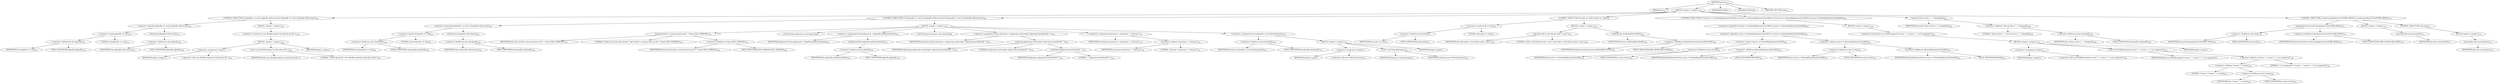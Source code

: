 digraph "execute" {  
"185" [label = <(METHOD,execute)<SUB>143</SUB>> ]
"19" [label = <(PARAM,this)<SUB>143</SUB>> ]
"186" [label = <(BLOCK,&lt;empty&gt;,&lt;empty&gt;)<SUB>143</SUB>> ]
"187" [label = <(CONTROL_STRUCTURE,if (ejbjarfile == null || ejbjarfile.isDirectory()),if (ejbjarfile == null || ejbjarfile.isDirectory()))<SUB>144</SUB>> ]
"188" [label = <(&lt;operator&gt;.logicalOr,ejbjarfile == null || ejbjarfile.isDirectory())<SUB>144</SUB>> ]
"189" [label = <(&lt;operator&gt;.equals,ejbjarfile == null)<SUB>144</SUB>> ]
"190" [label = <(&lt;operator&gt;.fieldAccess,this.ejbjarfile)<SUB>144</SUB>> ]
"191" [label = <(IDENTIFIER,this,ejbjarfile == null)<SUB>144</SUB>> ]
"192" [label = <(FIELD_IDENTIFIER,ejbjarfile,ejbjarfile)<SUB>144</SUB>> ]
"193" [label = <(LITERAL,null,ejbjarfile == null)<SUB>144</SUB>> ]
"194" [label = <(isDirectory,ejbjarfile.isDirectory())<SUB>144</SUB>> ]
"195" [label = <(&lt;operator&gt;.fieldAccess,this.ejbjarfile)<SUB>144</SUB>> ]
"196" [label = <(IDENTIFIER,this,ejbjarfile.isDirectory())<SUB>144</SUB>> ]
"197" [label = <(FIELD_IDENTIFIER,ejbjarfile,ejbjarfile)<SUB>144</SUB>> ]
"198" [label = <(BLOCK,&lt;empty&gt;,&lt;empty&gt;)<SUB>144</SUB>> ]
"199" [label = <(&lt;operator&gt;.throw,throw new BuildException(&quot;invalid ejb jar file.&quot;);)<SUB>145</SUB>> ]
"200" [label = <(BLOCK,&lt;empty&gt;,&lt;empty&gt;)<SUB>145</SUB>> ]
"201" [label = <(&lt;operator&gt;.assignment,&lt;empty&gt;)> ]
"202" [label = <(IDENTIFIER,$obj1,&lt;empty&gt;)> ]
"203" [label = <(&lt;operator&gt;.alloc,new BuildException(&quot;invalid ejb jar file.&quot;))<SUB>145</SUB>> ]
"204" [label = <(&lt;init&gt;,new BuildException(&quot;invalid ejb jar file.&quot;))<SUB>145</SUB>> ]
"205" [label = <(IDENTIFIER,$obj1,new BuildException(&quot;invalid ejb jar file.&quot;))> ]
"206" [label = <(LITERAL,&quot;invalid ejb jar file.&quot;,new BuildException(&quot;invalid ejb jar file.&quot;))<SUB>145</SUB>> ]
"207" [label = <(IDENTIFIER,$obj1,&lt;empty&gt;)> ]
"208" [label = <(CONTROL_STRUCTURE,if (clientjarfile == null || clientjarfile.isDirectory()),if (clientjarfile == null || clientjarfile.isDirectory()))<SUB>148</SUB>> ]
"209" [label = <(&lt;operator&gt;.logicalOr,clientjarfile == null || clientjarfile.isDirectory())<SUB>148</SUB>> ]
"210" [label = <(&lt;operator&gt;.equals,clientjarfile == null)<SUB>148</SUB>> ]
"211" [label = <(&lt;operator&gt;.fieldAccess,this.clientjarfile)<SUB>148</SUB>> ]
"212" [label = <(IDENTIFIER,this,clientjarfile == null)<SUB>148</SUB>> ]
"213" [label = <(FIELD_IDENTIFIER,clientjarfile,clientjarfile)<SUB>148</SUB>> ]
"214" [label = <(LITERAL,null,clientjarfile == null)<SUB>148</SUB>> ]
"215" [label = <(isDirectory,clientjarfile.isDirectory())<SUB>148</SUB>> ]
"216" [label = <(&lt;operator&gt;.fieldAccess,this.clientjarfile)<SUB>148</SUB>> ]
"217" [label = <(IDENTIFIER,this,clientjarfile.isDirectory())<SUB>148</SUB>> ]
"218" [label = <(FIELD_IDENTIFIER,clientjarfile,clientjarfile)<SUB>148</SUB>> ]
"219" [label = <(BLOCK,&lt;empty&gt;,&lt;empty&gt;)<SUB>148</SUB>> ]
"220" [label = <(log,log(&quot;invalid or missing client jar file.&quot;, Project.MSG_VERBOSE))<SUB>149</SUB>> ]
"18" [label = <(IDENTIFIER,this,log(&quot;invalid or missing client jar file.&quot;, Project.MSG_VERBOSE))<SUB>149</SUB>> ]
"221" [label = <(LITERAL,&quot;invalid or missing client jar file.&quot;,log(&quot;invalid or missing client jar file.&quot;, Project.MSG_VERBOSE))<SUB>149</SUB>> ]
"222" [label = <(&lt;operator&gt;.fieldAccess,Project.MSG_VERBOSE)<SUB>149</SUB>> ]
"223" [label = <(IDENTIFIER,Project,log(&quot;invalid or missing client jar file.&quot;, Project.MSG_VERBOSE))<SUB>149</SUB>> ]
"224" [label = <(FIELD_IDENTIFIER,MSG_VERBOSE,MSG_VERBOSE)<SUB>149</SUB>> ]
"225" [label = <(LOCAL,String ejbjarname: java.lang.String)> ]
"226" [label = <(&lt;operator&gt;.assignment,String ejbjarname = ejbjarfile.getAbsolutePath())<SUB>150</SUB>> ]
"227" [label = <(IDENTIFIER,ejbjarname,String ejbjarname = ejbjarfile.getAbsolutePath())<SUB>150</SUB>> ]
"228" [label = <(getAbsolutePath,ejbjarfile.getAbsolutePath())<SUB>150</SUB>> ]
"229" [label = <(&lt;operator&gt;.fieldAccess,this.ejbjarfile)<SUB>150</SUB>> ]
"230" [label = <(IDENTIFIER,this,ejbjarfile.getAbsolutePath())<SUB>150</SUB>> ]
"231" [label = <(FIELD_IDENTIFIER,ejbjarfile,ejbjarfile)<SUB>150</SUB>> ]
"232" [label = <(LOCAL,String clientname: java.lang.String)> ]
"233" [label = <(&lt;operator&gt;.assignment,String clientname = ejbjarname.substring(0, ejbjarname.lastIndexOf(&quot;.&quot;)))<SUB>152</SUB>> ]
"234" [label = <(IDENTIFIER,clientname,String clientname = ejbjarname.substring(0, ejbjarname.lastIndexOf(&quot;.&quot;)))<SUB>152</SUB>> ]
"235" [label = <(substring,ejbjarname.substring(0, ejbjarname.lastIndexOf(&quot;.&quot;)))<SUB>152</SUB>> ]
"236" [label = <(IDENTIFIER,ejbjarname,ejbjarname.substring(0, ejbjarname.lastIndexOf(&quot;.&quot;)))<SUB>152</SUB>> ]
"237" [label = <(LITERAL,0,ejbjarname.substring(0, ejbjarname.lastIndexOf(&quot;.&quot;)))<SUB>152</SUB>> ]
"238" [label = <(lastIndexOf,ejbjarname.lastIndexOf(&quot;.&quot;))<SUB>152</SUB>> ]
"239" [label = <(IDENTIFIER,ejbjarname,ejbjarname.lastIndexOf(&quot;.&quot;))<SUB>152</SUB>> ]
"240" [label = <(LITERAL,&quot;.&quot;,ejbjarname.lastIndexOf(&quot;.&quot;))<SUB>152</SUB>> ]
"241" [label = <(&lt;operator&gt;.assignment,clientname = clientname + &quot;client.jar&quot;)<SUB>153</SUB>> ]
"242" [label = <(IDENTIFIER,clientname,clientname = clientname + &quot;client.jar&quot;)<SUB>153</SUB>> ]
"243" [label = <(&lt;operator&gt;.addition,clientname + &quot;client.jar&quot;)<SUB>153</SUB>> ]
"244" [label = <(IDENTIFIER,clientname,clientname + &quot;client.jar&quot;)<SUB>153</SUB>> ]
"245" [label = <(LITERAL,&quot;client.jar&quot;,clientname + &quot;client.jar&quot;)<SUB>153</SUB>> ]
"246" [label = <(&lt;operator&gt;.assignment,this.clientjarfile = new File(clientname))<SUB>154</SUB>> ]
"247" [label = <(&lt;operator&gt;.fieldAccess,this.clientjarfile)<SUB>154</SUB>> ]
"248" [label = <(IDENTIFIER,this,this.clientjarfile = new File(clientname))<SUB>154</SUB>> ]
"249" [label = <(FIELD_IDENTIFIER,clientjarfile,clientjarfile)<SUB>154</SUB>> ]
"250" [label = <(BLOCK,&lt;empty&gt;,&lt;empty&gt;)<SUB>154</SUB>> ]
"251" [label = <(&lt;operator&gt;.assignment,&lt;empty&gt;)> ]
"252" [label = <(IDENTIFIER,$obj2,&lt;empty&gt;)> ]
"253" [label = <(&lt;operator&gt;.alloc,new File(clientname))<SUB>154</SUB>> ]
"254" [label = <(&lt;init&gt;,new File(clientname))<SUB>154</SUB>> ]
"255" [label = <(IDENTIFIER,$obj2,new File(clientname))> ]
"256" [label = <(IDENTIFIER,clientname,new File(clientname))<SUB>154</SUB>> ]
"257" [label = <(IDENTIFIER,$obj2,&lt;empty&gt;)> ]
"258" [label = <(CONTROL_STRUCTURE,if (mode == null),if (mode == null))<SUB>157</SUB>> ]
"259" [label = <(&lt;operator&gt;.equals,mode == null)<SUB>157</SUB>> ]
"260" [label = <(&lt;operator&gt;.fieldAccess,this.mode)<SUB>157</SUB>> ]
"261" [label = <(IDENTIFIER,this,mode == null)<SUB>157</SUB>> ]
"262" [label = <(FIELD_IDENTIFIER,mode,mode)<SUB>157</SUB>> ]
"263" [label = <(LITERAL,null,mode == null)<SUB>157</SUB>> ]
"264" [label = <(BLOCK,&lt;empty&gt;,&lt;empty&gt;)<SUB>157</SUB>> ]
"265" [label = <(log,log(&quot;mode is null default mode  is java&quot;))<SUB>158</SUB>> ]
"20" [label = <(IDENTIFIER,this,log(&quot;mode is null default mode  is java&quot;))<SUB>158</SUB>> ]
"266" [label = <(LITERAL,&quot;mode is null default mode  is java&quot;,log(&quot;mode is null default mode  is java&quot;))<SUB>158</SUB>> ]
"267" [label = <(setMode,this.setMode(JAVA_MODE))<SUB>159</SUB>> ]
"21" [label = <(IDENTIFIER,this,this.setMode(JAVA_MODE))<SUB>159</SUB>> ]
"268" [label = <(&lt;operator&gt;.fieldAccess,BorlandGenerateClient.JAVA_MODE)<SUB>159</SUB>> ]
"269" [label = <(IDENTIFIER,BorlandGenerateClient,this.setMode(JAVA_MODE))<SUB>159</SUB>> ]
"270" [label = <(FIELD_IDENTIFIER,JAVA_MODE,JAVA_MODE)<SUB>159</SUB>> ]
"271" [label = <(CONTROL_STRUCTURE,if (!(version == BorlandDeploymentTool.BES || version == BorlandDeploymentTool.BAS)),if (!(version == BorlandDeploymentTool.BES || version == BorlandDeploymentTool.BAS)))<SUB>162</SUB>> ]
"272" [label = <(&lt;operator&gt;.logicalNot,!(version == BorlandDeploymentTool.BES || version == BorlandDeploymentTool.BAS))<SUB>162</SUB>> ]
"273" [label = <(&lt;operator&gt;.logicalOr,version == BorlandDeploymentTool.BES || version == BorlandDeploymentTool.BAS)<SUB>162</SUB>> ]
"274" [label = <(&lt;operator&gt;.equals,version == BorlandDeploymentTool.BES)<SUB>162</SUB>> ]
"275" [label = <(&lt;operator&gt;.fieldAccess,this.version)<SUB>162</SUB>> ]
"276" [label = <(IDENTIFIER,this,version == BorlandDeploymentTool.BES)<SUB>162</SUB>> ]
"277" [label = <(FIELD_IDENTIFIER,version,version)<SUB>162</SUB>> ]
"278" [label = <(&lt;operator&gt;.fieldAccess,BorlandDeploymentTool.BES)<SUB>162</SUB>> ]
"279" [label = <(IDENTIFIER,BorlandDeploymentTool,version == BorlandDeploymentTool.BES)<SUB>162</SUB>> ]
"280" [label = <(FIELD_IDENTIFIER,BES,BES)<SUB>162</SUB>> ]
"281" [label = <(&lt;operator&gt;.equals,version == BorlandDeploymentTool.BAS)<SUB>163</SUB>> ]
"282" [label = <(&lt;operator&gt;.fieldAccess,this.version)<SUB>163</SUB>> ]
"283" [label = <(IDENTIFIER,this,version == BorlandDeploymentTool.BAS)<SUB>163</SUB>> ]
"284" [label = <(FIELD_IDENTIFIER,version,version)<SUB>163</SUB>> ]
"285" [label = <(&lt;operator&gt;.fieldAccess,BorlandDeploymentTool.BAS)<SUB>163</SUB>> ]
"286" [label = <(IDENTIFIER,BorlandDeploymentTool,version == BorlandDeploymentTool.BAS)<SUB>163</SUB>> ]
"287" [label = <(FIELD_IDENTIFIER,BAS,BAS)<SUB>163</SUB>> ]
"288" [label = <(BLOCK,&lt;empty&gt;,&lt;empty&gt;)<SUB>163</SUB>> ]
"289" [label = <(&lt;operator&gt;.throw,throw new BuildException(&quot;version &quot; + version + &quot; is not supported&quot;);)<SUB>164</SUB>> ]
"290" [label = <(BLOCK,&lt;empty&gt;,&lt;empty&gt;)<SUB>164</SUB>> ]
"291" [label = <(&lt;operator&gt;.assignment,&lt;empty&gt;)> ]
"292" [label = <(IDENTIFIER,$obj3,&lt;empty&gt;)> ]
"293" [label = <(&lt;operator&gt;.alloc,new BuildException(&quot;version &quot; + version + &quot; is not supported&quot;))<SUB>164</SUB>> ]
"294" [label = <(&lt;init&gt;,new BuildException(&quot;version &quot; + version + &quot; is not supported&quot;))<SUB>164</SUB>> ]
"295" [label = <(IDENTIFIER,$obj3,new BuildException(&quot;version &quot; + version + &quot; is not supported&quot;))> ]
"296" [label = <(&lt;operator&gt;.addition,&quot;version &quot; + version + &quot; is not supported&quot;)<SUB>164</SUB>> ]
"297" [label = <(&lt;operator&gt;.addition,&quot;version &quot; + version)<SUB>164</SUB>> ]
"298" [label = <(LITERAL,&quot;version &quot;,&quot;version &quot; + version)<SUB>164</SUB>> ]
"299" [label = <(&lt;operator&gt;.fieldAccess,this.version)<SUB>164</SUB>> ]
"300" [label = <(IDENTIFIER,this,&quot;version &quot; + version)<SUB>164</SUB>> ]
"301" [label = <(FIELD_IDENTIFIER,version,version)<SUB>164</SUB>> ]
"302" [label = <(LITERAL,&quot; is not supported&quot;,&quot;version &quot; + version + &quot; is not supported&quot;)<SUB>165</SUB>> ]
"303" [label = <(IDENTIFIER,$obj3,&lt;empty&gt;)> ]
"304" [label = <(log,log(&quot;client jar file is &quot; + clientjarfile))<SUB>168</SUB>> ]
"22" [label = <(IDENTIFIER,this,log(&quot;client jar file is &quot; + clientjarfile))<SUB>168</SUB>> ]
"305" [label = <(&lt;operator&gt;.addition,&quot;client jar file is &quot; + clientjarfile)<SUB>168</SUB>> ]
"306" [label = <(LITERAL,&quot;client jar file is &quot;,&quot;client jar file is &quot; + clientjarfile)<SUB>168</SUB>> ]
"307" [label = <(&lt;operator&gt;.fieldAccess,this.clientjarfile)<SUB>168</SUB>> ]
"308" [label = <(IDENTIFIER,this,&quot;client jar file is &quot; + clientjarfile)<SUB>168</SUB>> ]
"309" [label = <(FIELD_IDENTIFIER,clientjarfile,clientjarfile)<SUB>168</SUB>> ]
"310" [label = <(CONTROL_STRUCTURE,if (mode.equalsIgnoreCase(FORK_MODE)),if (mode.equalsIgnoreCase(FORK_MODE)))<SUB>170</SUB>> ]
"311" [label = <(equalsIgnoreCase,mode.equalsIgnoreCase(FORK_MODE))<SUB>170</SUB>> ]
"312" [label = <(&lt;operator&gt;.fieldAccess,this.mode)<SUB>170</SUB>> ]
"313" [label = <(IDENTIFIER,this,mode.equalsIgnoreCase(FORK_MODE))<SUB>170</SUB>> ]
"314" [label = <(FIELD_IDENTIFIER,mode,mode)<SUB>170</SUB>> ]
"315" [label = <(&lt;operator&gt;.fieldAccess,BorlandGenerateClient.FORK_MODE)<SUB>170</SUB>> ]
"316" [label = <(IDENTIFIER,BorlandGenerateClient,mode.equalsIgnoreCase(FORK_MODE))<SUB>170</SUB>> ]
"317" [label = <(FIELD_IDENTIFIER,FORK_MODE,FORK_MODE)<SUB>170</SUB>> ]
"318" [label = <(BLOCK,&lt;empty&gt;,&lt;empty&gt;)<SUB>170</SUB>> ]
"319" [label = <(executeFork,this.executeFork())<SUB>171</SUB>> ]
"23" [label = <(IDENTIFIER,this,this.executeFork())<SUB>171</SUB>> ]
"320" [label = <(CONTROL_STRUCTURE,else,else)<SUB>172</SUB>> ]
"321" [label = <(BLOCK,&lt;empty&gt;,&lt;empty&gt;)<SUB>172</SUB>> ]
"322" [label = <(executeJava,this.executeJava())<SUB>173</SUB>> ]
"24" [label = <(IDENTIFIER,this,this.executeJava())<SUB>173</SUB>> ]
"323" [label = <(MODIFIER,PUBLIC)> ]
"324" [label = <(MODIFIER,VIRTUAL)> ]
"325" [label = <(METHOD_RETURN,void)<SUB>143</SUB>> ]
  "185" -> "19" 
  "185" -> "186" 
  "185" -> "323" 
  "185" -> "324" 
  "185" -> "325" 
  "186" -> "187" 
  "186" -> "208" 
  "186" -> "258" 
  "186" -> "271" 
  "186" -> "304" 
  "186" -> "310" 
  "187" -> "188" 
  "187" -> "198" 
  "188" -> "189" 
  "188" -> "194" 
  "189" -> "190" 
  "189" -> "193" 
  "190" -> "191" 
  "190" -> "192" 
  "194" -> "195" 
  "195" -> "196" 
  "195" -> "197" 
  "198" -> "199" 
  "199" -> "200" 
  "200" -> "201" 
  "200" -> "204" 
  "200" -> "207" 
  "201" -> "202" 
  "201" -> "203" 
  "204" -> "205" 
  "204" -> "206" 
  "208" -> "209" 
  "208" -> "219" 
  "209" -> "210" 
  "209" -> "215" 
  "210" -> "211" 
  "210" -> "214" 
  "211" -> "212" 
  "211" -> "213" 
  "215" -> "216" 
  "216" -> "217" 
  "216" -> "218" 
  "219" -> "220" 
  "219" -> "225" 
  "219" -> "226" 
  "219" -> "232" 
  "219" -> "233" 
  "219" -> "241" 
  "219" -> "246" 
  "220" -> "18" 
  "220" -> "221" 
  "220" -> "222" 
  "222" -> "223" 
  "222" -> "224" 
  "226" -> "227" 
  "226" -> "228" 
  "228" -> "229" 
  "229" -> "230" 
  "229" -> "231" 
  "233" -> "234" 
  "233" -> "235" 
  "235" -> "236" 
  "235" -> "237" 
  "235" -> "238" 
  "238" -> "239" 
  "238" -> "240" 
  "241" -> "242" 
  "241" -> "243" 
  "243" -> "244" 
  "243" -> "245" 
  "246" -> "247" 
  "246" -> "250" 
  "247" -> "248" 
  "247" -> "249" 
  "250" -> "251" 
  "250" -> "254" 
  "250" -> "257" 
  "251" -> "252" 
  "251" -> "253" 
  "254" -> "255" 
  "254" -> "256" 
  "258" -> "259" 
  "258" -> "264" 
  "259" -> "260" 
  "259" -> "263" 
  "260" -> "261" 
  "260" -> "262" 
  "264" -> "265" 
  "264" -> "267" 
  "265" -> "20" 
  "265" -> "266" 
  "267" -> "21" 
  "267" -> "268" 
  "268" -> "269" 
  "268" -> "270" 
  "271" -> "272" 
  "271" -> "288" 
  "272" -> "273" 
  "273" -> "274" 
  "273" -> "281" 
  "274" -> "275" 
  "274" -> "278" 
  "275" -> "276" 
  "275" -> "277" 
  "278" -> "279" 
  "278" -> "280" 
  "281" -> "282" 
  "281" -> "285" 
  "282" -> "283" 
  "282" -> "284" 
  "285" -> "286" 
  "285" -> "287" 
  "288" -> "289" 
  "289" -> "290" 
  "290" -> "291" 
  "290" -> "294" 
  "290" -> "303" 
  "291" -> "292" 
  "291" -> "293" 
  "294" -> "295" 
  "294" -> "296" 
  "296" -> "297" 
  "296" -> "302" 
  "297" -> "298" 
  "297" -> "299" 
  "299" -> "300" 
  "299" -> "301" 
  "304" -> "22" 
  "304" -> "305" 
  "305" -> "306" 
  "305" -> "307" 
  "307" -> "308" 
  "307" -> "309" 
  "310" -> "311" 
  "310" -> "318" 
  "310" -> "320" 
  "311" -> "312" 
  "311" -> "315" 
  "312" -> "313" 
  "312" -> "314" 
  "315" -> "316" 
  "315" -> "317" 
  "318" -> "319" 
  "319" -> "23" 
  "320" -> "321" 
  "321" -> "322" 
  "322" -> "24" 
}
